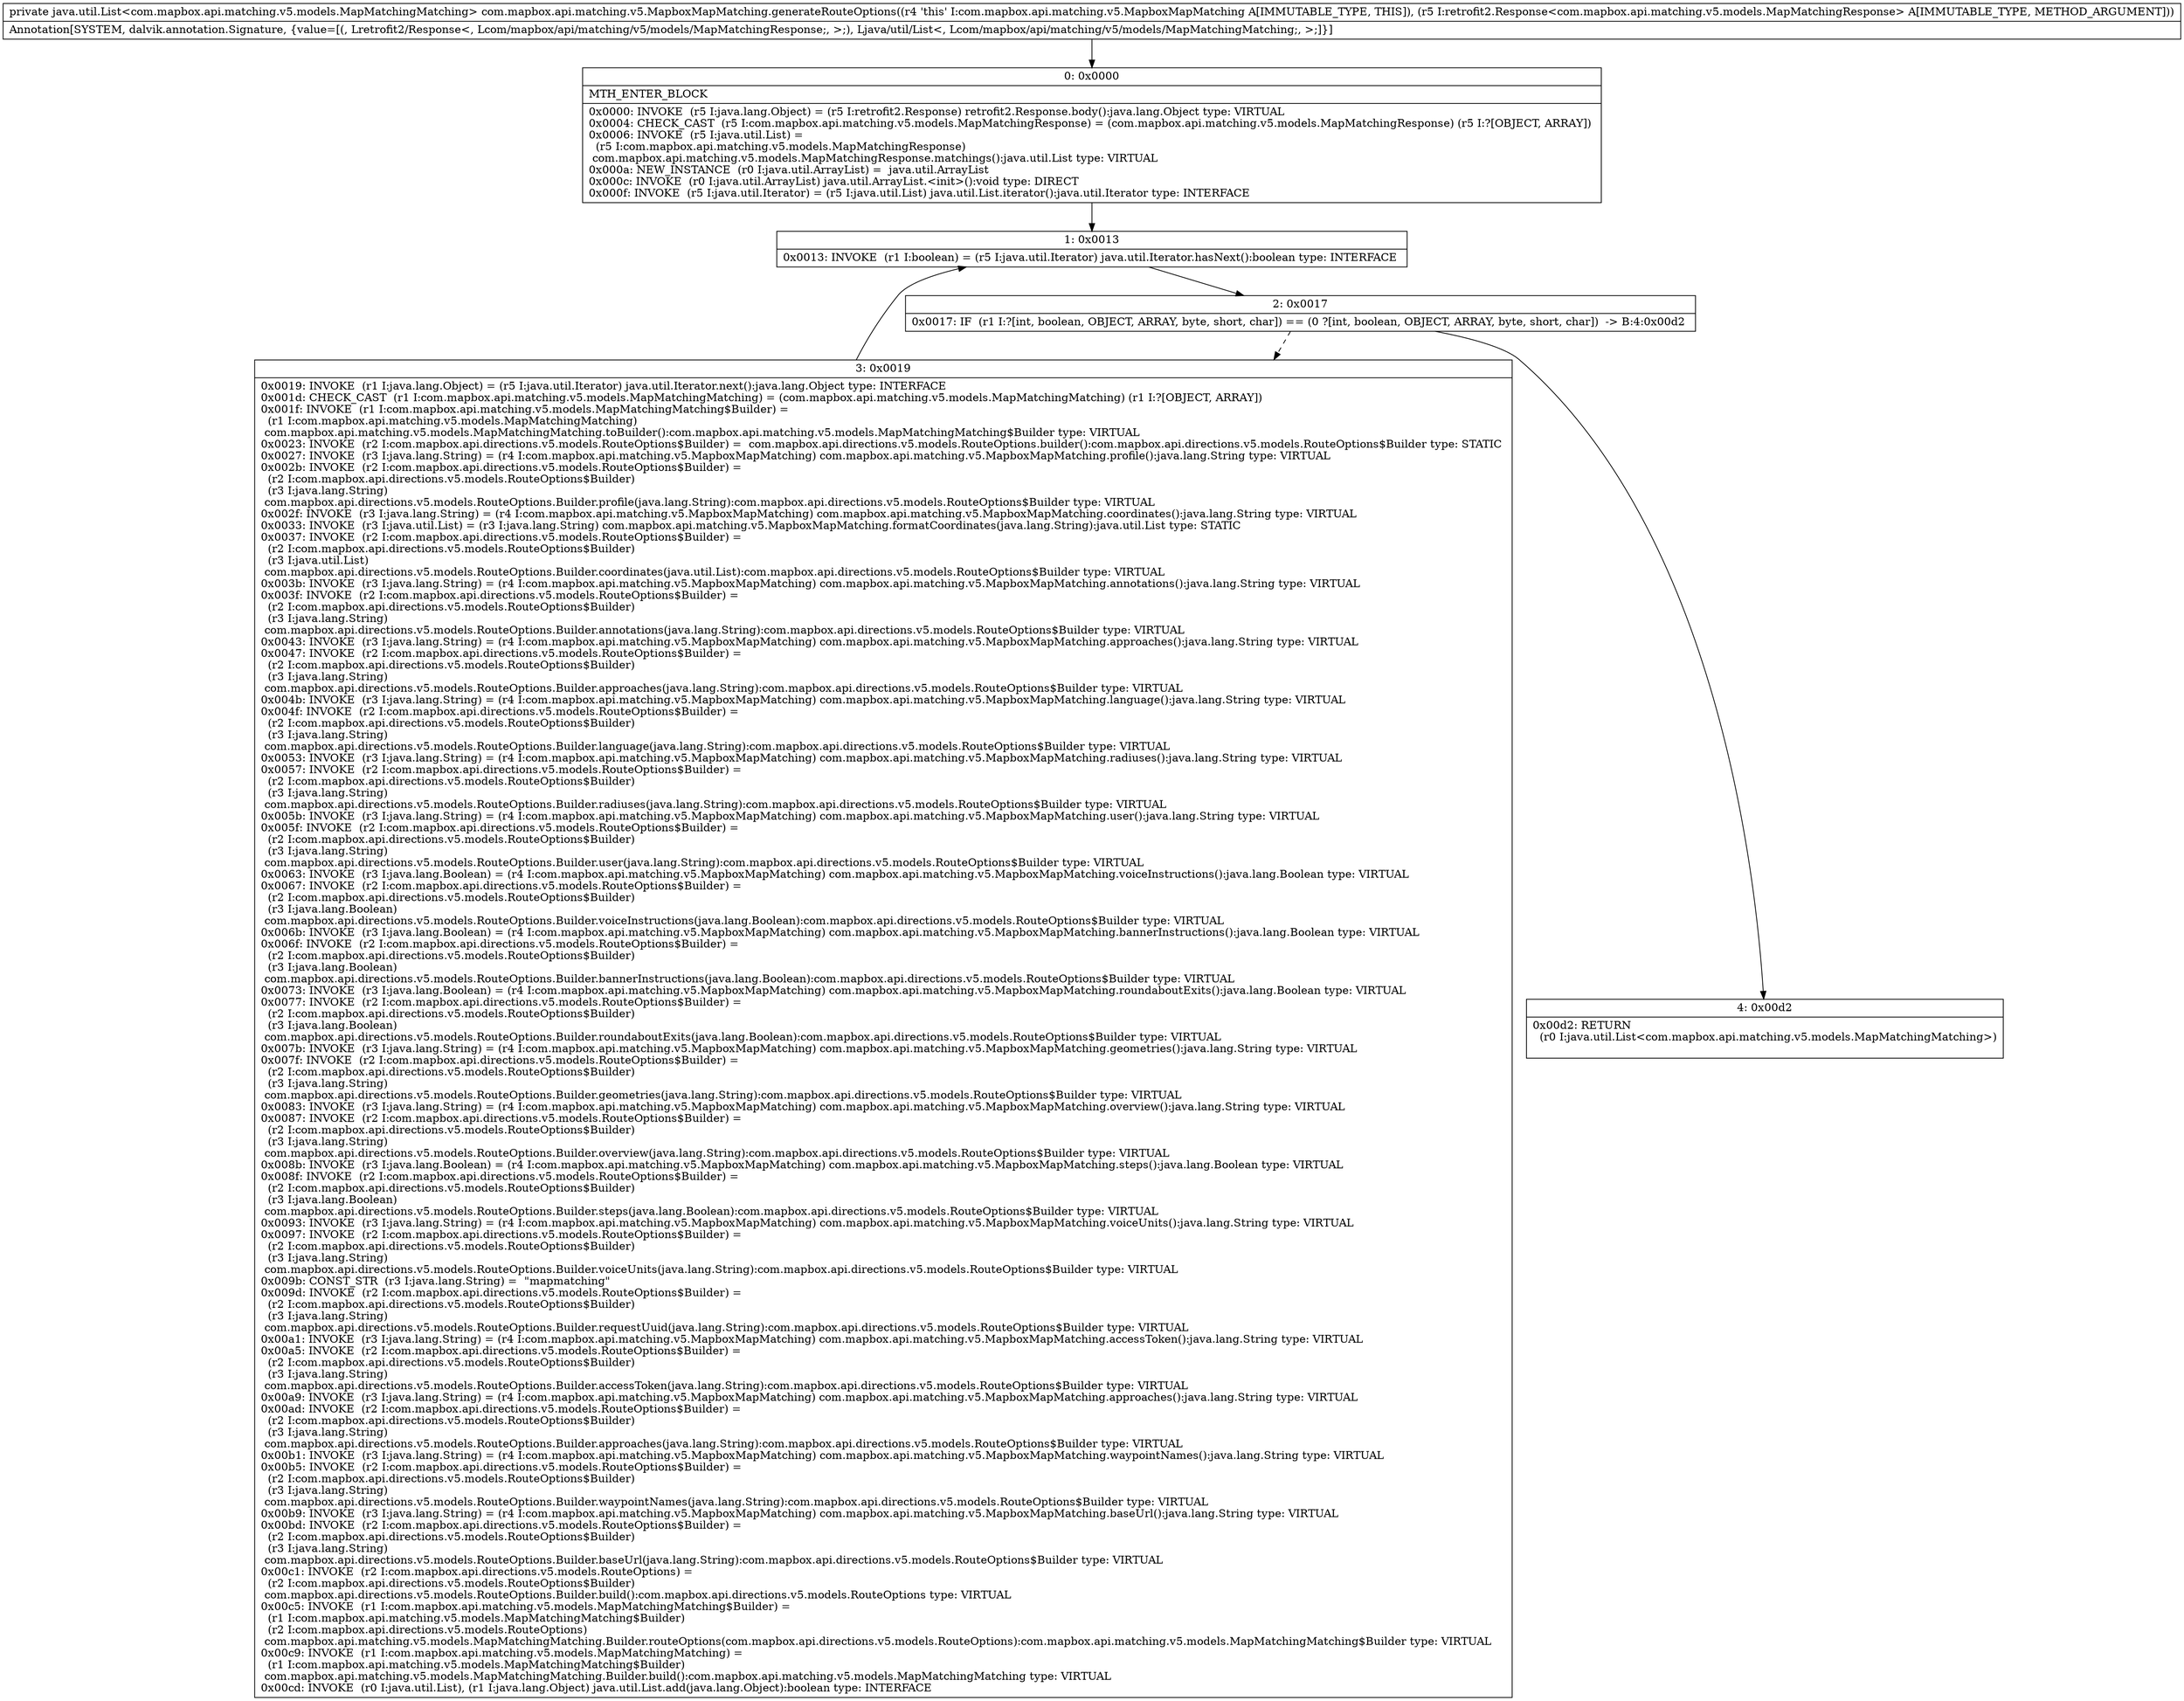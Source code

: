 digraph "CFG forcom.mapbox.api.matching.v5.MapboxMapMatching.generateRouteOptions(Lretrofit2\/Response;)Ljava\/util\/List;" {
Node_0 [shape=record,label="{0\:\ 0x0000|MTH_ENTER_BLOCK\l|0x0000: INVOKE  (r5 I:java.lang.Object) = (r5 I:retrofit2.Response) retrofit2.Response.body():java.lang.Object type: VIRTUAL \l0x0004: CHECK_CAST  (r5 I:com.mapbox.api.matching.v5.models.MapMatchingResponse) = (com.mapbox.api.matching.v5.models.MapMatchingResponse) (r5 I:?[OBJECT, ARRAY]) \l0x0006: INVOKE  (r5 I:java.util.List) = \l  (r5 I:com.mapbox.api.matching.v5.models.MapMatchingResponse)\l com.mapbox.api.matching.v5.models.MapMatchingResponse.matchings():java.util.List type: VIRTUAL \l0x000a: NEW_INSTANCE  (r0 I:java.util.ArrayList) =  java.util.ArrayList \l0x000c: INVOKE  (r0 I:java.util.ArrayList) java.util.ArrayList.\<init\>():void type: DIRECT \l0x000f: INVOKE  (r5 I:java.util.Iterator) = (r5 I:java.util.List) java.util.List.iterator():java.util.Iterator type: INTERFACE \l}"];
Node_1 [shape=record,label="{1\:\ 0x0013|0x0013: INVOKE  (r1 I:boolean) = (r5 I:java.util.Iterator) java.util.Iterator.hasNext():boolean type: INTERFACE \l}"];
Node_2 [shape=record,label="{2\:\ 0x0017|0x0017: IF  (r1 I:?[int, boolean, OBJECT, ARRAY, byte, short, char]) == (0 ?[int, boolean, OBJECT, ARRAY, byte, short, char])  \-\> B:4:0x00d2 \l}"];
Node_3 [shape=record,label="{3\:\ 0x0019|0x0019: INVOKE  (r1 I:java.lang.Object) = (r5 I:java.util.Iterator) java.util.Iterator.next():java.lang.Object type: INTERFACE \l0x001d: CHECK_CAST  (r1 I:com.mapbox.api.matching.v5.models.MapMatchingMatching) = (com.mapbox.api.matching.v5.models.MapMatchingMatching) (r1 I:?[OBJECT, ARRAY]) \l0x001f: INVOKE  (r1 I:com.mapbox.api.matching.v5.models.MapMatchingMatching$Builder) = \l  (r1 I:com.mapbox.api.matching.v5.models.MapMatchingMatching)\l com.mapbox.api.matching.v5.models.MapMatchingMatching.toBuilder():com.mapbox.api.matching.v5.models.MapMatchingMatching$Builder type: VIRTUAL \l0x0023: INVOKE  (r2 I:com.mapbox.api.directions.v5.models.RouteOptions$Builder) =  com.mapbox.api.directions.v5.models.RouteOptions.builder():com.mapbox.api.directions.v5.models.RouteOptions$Builder type: STATIC \l0x0027: INVOKE  (r3 I:java.lang.String) = (r4 I:com.mapbox.api.matching.v5.MapboxMapMatching) com.mapbox.api.matching.v5.MapboxMapMatching.profile():java.lang.String type: VIRTUAL \l0x002b: INVOKE  (r2 I:com.mapbox.api.directions.v5.models.RouteOptions$Builder) = \l  (r2 I:com.mapbox.api.directions.v5.models.RouteOptions$Builder)\l  (r3 I:java.lang.String)\l com.mapbox.api.directions.v5.models.RouteOptions.Builder.profile(java.lang.String):com.mapbox.api.directions.v5.models.RouteOptions$Builder type: VIRTUAL \l0x002f: INVOKE  (r3 I:java.lang.String) = (r4 I:com.mapbox.api.matching.v5.MapboxMapMatching) com.mapbox.api.matching.v5.MapboxMapMatching.coordinates():java.lang.String type: VIRTUAL \l0x0033: INVOKE  (r3 I:java.util.List) = (r3 I:java.lang.String) com.mapbox.api.matching.v5.MapboxMapMatching.formatCoordinates(java.lang.String):java.util.List type: STATIC \l0x0037: INVOKE  (r2 I:com.mapbox.api.directions.v5.models.RouteOptions$Builder) = \l  (r2 I:com.mapbox.api.directions.v5.models.RouteOptions$Builder)\l  (r3 I:java.util.List)\l com.mapbox.api.directions.v5.models.RouteOptions.Builder.coordinates(java.util.List):com.mapbox.api.directions.v5.models.RouteOptions$Builder type: VIRTUAL \l0x003b: INVOKE  (r3 I:java.lang.String) = (r4 I:com.mapbox.api.matching.v5.MapboxMapMatching) com.mapbox.api.matching.v5.MapboxMapMatching.annotations():java.lang.String type: VIRTUAL \l0x003f: INVOKE  (r2 I:com.mapbox.api.directions.v5.models.RouteOptions$Builder) = \l  (r2 I:com.mapbox.api.directions.v5.models.RouteOptions$Builder)\l  (r3 I:java.lang.String)\l com.mapbox.api.directions.v5.models.RouteOptions.Builder.annotations(java.lang.String):com.mapbox.api.directions.v5.models.RouteOptions$Builder type: VIRTUAL \l0x0043: INVOKE  (r3 I:java.lang.String) = (r4 I:com.mapbox.api.matching.v5.MapboxMapMatching) com.mapbox.api.matching.v5.MapboxMapMatching.approaches():java.lang.String type: VIRTUAL \l0x0047: INVOKE  (r2 I:com.mapbox.api.directions.v5.models.RouteOptions$Builder) = \l  (r2 I:com.mapbox.api.directions.v5.models.RouteOptions$Builder)\l  (r3 I:java.lang.String)\l com.mapbox.api.directions.v5.models.RouteOptions.Builder.approaches(java.lang.String):com.mapbox.api.directions.v5.models.RouteOptions$Builder type: VIRTUAL \l0x004b: INVOKE  (r3 I:java.lang.String) = (r4 I:com.mapbox.api.matching.v5.MapboxMapMatching) com.mapbox.api.matching.v5.MapboxMapMatching.language():java.lang.String type: VIRTUAL \l0x004f: INVOKE  (r2 I:com.mapbox.api.directions.v5.models.RouteOptions$Builder) = \l  (r2 I:com.mapbox.api.directions.v5.models.RouteOptions$Builder)\l  (r3 I:java.lang.String)\l com.mapbox.api.directions.v5.models.RouteOptions.Builder.language(java.lang.String):com.mapbox.api.directions.v5.models.RouteOptions$Builder type: VIRTUAL \l0x0053: INVOKE  (r3 I:java.lang.String) = (r4 I:com.mapbox.api.matching.v5.MapboxMapMatching) com.mapbox.api.matching.v5.MapboxMapMatching.radiuses():java.lang.String type: VIRTUAL \l0x0057: INVOKE  (r2 I:com.mapbox.api.directions.v5.models.RouteOptions$Builder) = \l  (r2 I:com.mapbox.api.directions.v5.models.RouteOptions$Builder)\l  (r3 I:java.lang.String)\l com.mapbox.api.directions.v5.models.RouteOptions.Builder.radiuses(java.lang.String):com.mapbox.api.directions.v5.models.RouteOptions$Builder type: VIRTUAL \l0x005b: INVOKE  (r3 I:java.lang.String) = (r4 I:com.mapbox.api.matching.v5.MapboxMapMatching) com.mapbox.api.matching.v5.MapboxMapMatching.user():java.lang.String type: VIRTUAL \l0x005f: INVOKE  (r2 I:com.mapbox.api.directions.v5.models.RouteOptions$Builder) = \l  (r2 I:com.mapbox.api.directions.v5.models.RouteOptions$Builder)\l  (r3 I:java.lang.String)\l com.mapbox.api.directions.v5.models.RouteOptions.Builder.user(java.lang.String):com.mapbox.api.directions.v5.models.RouteOptions$Builder type: VIRTUAL \l0x0063: INVOKE  (r3 I:java.lang.Boolean) = (r4 I:com.mapbox.api.matching.v5.MapboxMapMatching) com.mapbox.api.matching.v5.MapboxMapMatching.voiceInstructions():java.lang.Boolean type: VIRTUAL \l0x0067: INVOKE  (r2 I:com.mapbox.api.directions.v5.models.RouteOptions$Builder) = \l  (r2 I:com.mapbox.api.directions.v5.models.RouteOptions$Builder)\l  (r3 I:java.lang.Boolean)\l com.mapbox.api.directions.v5.models.RouteOptions.Builder.voiceInstructions(java.lang.Boolean):com.mapbox.api.directions.v5.models.RouteOptions$Builder type: VIRTUAL \l0x006b: INVOKE  (r3 I:java.lang.Boolean) = (r4 I:com.mapbox.api.matching.v5.MapboxMapMatching) com.mapbox.api.matching.v5.MapboxMapMatching.bannerInstructions():java.lang.Boolean type: VIRTUAL \l0x006f: INVOKE  (r2 I:com.mapbox.api.directions.v5.models.RouteOptions$Builder) = \l  (r2 I:com.mapbox.api.directions.v5.models.RouteOptions$Builder)\l  (r3 I:java.lang.Boolean)\l com.mapbox.api.directions.v5.models.RouteOptions.Builder.bannerInstructions(java.lang.Boolean):com.mapbox.api.directions.v5.models.RouteOptions$Builder type: VIRTUAL \l0x0073: INVOKE  (r3 I:java.lang.Boolean) = (r4 I:com.mapbox.api.matching.v5.MapboxMapMatching) com.mapbox.api.matching.v5.MapboxMapMatching.roundaboutExits():java.lang.Boolean type: VIRTUAL \l0x0077: INVOKE  (r2 I:com.mapbox.api.directions.v5.models.RouteOptions$Builder) = \l  (r2 I:com.mapbox.api.directions.v5.models.RouteOptions$Builder)\l  (r3 I:java.lang.Boolean)\l com.mapbox.api.directions.v5.models.RouteOptions.Builder.roundaboutExits(java.lang.Boolean):com.mapbox.api.directions.v5.models.RouteOptions$Builder type: VIRTUAL \l0x007b: INVOKE  (r3 I:java.lang.String) = (r4 I:com.mapbox.api.matching.v5.MapboxMapMatching) com.mapbox.api.matching.v5.MapboxMapMatching.geometries():java.lang.String type: VIRTUAL \l0x007f: INVOKE  (r2 I:com.mapbox.api.directions.v5.models.RouteOptions$Builder) = \l  (r2 I:com.mapbox.api.directions.v5.models.RouteOptions$Builder)\l  (r3 I:java.lang.String)\l com.mapbox.api.directions.v5.models.RouteOptions.Builder.geometries(java.lang.String):com.mapbox.api.directions.v5.models.RouteOptions$Builder type: VIRTUAL \l0x0083: INVOKE  (r3 I:java.lang.String) = (r4 I:com.mapbox.api.matching.v5.MapboxMapMatching) com.mapbox.api.matching.v5.MapboxMapMatching.overview():java.lang.String type: VIRTUAL \l0x0087: INVOKE  (r2 I:com.mapbox.api.directions.v5.models.RouteOptions$Builder) = \l  (r2 I:com.mapbox.api.directions.v5.models.RouteOptions$Builder)\l  (r3 I:java.lang.String)\l com.mapbox.api.directions.v5.models.RouteOptions.Builder.overview(java.lang.String):com.mapbox.api.directions.v5.models.RouteOptions$Builder type: VIRTUAL \l0x008b: INVOKE  (r3 I:java.lang.Boolean) = (r4 I:com.mapbox.api.matching.v5.MapboxMapMatching) com.mapbox.api.matching.v5.MapboxMapMatching.steps():java.lang.Boolean type: VIRTUAL \l0x008f: INVOKE  (r2 I:com.mapbox.api.directions.v5.models.RouteOptions$Builder) = \l  (r2 I:com.mapbox.api.directions.v5.models.RouteOptions$Builder)\l  (r3 I:java.lang.Boolean)\l com.mapbox.api.directions.v5.models.RouteOptions.Builder.steps(java.lang.Boolean):com.mapbox.api.directions.v5.models.RouteOptions$Builder type: VIRTUAL \l0x0093: INVOKE  (r3 I:java.lang.String) = (r4 I:com.mapbox.api.matching.v5.MapboxMapMatching) com.mapbox.api.matching.v5.MapboxMapMatching.voiceUnits():java.lang.String type: VIRTUAL \l0x0097: INVOKE  (r2 I:com.mapbox.api.directions.v5.models.RouteOptions$Builder) = \l  (r2 I:com.mapbox.api.directions.v5.models.RouteOptions$Builder)\l  (r3 I:java.lang.String)\l com.mapbox.api.directions.v5.models.RouteOptions.Builder.voiceUnits(java.lang.String):com.mapbox.api.directions.v5.models.RouteOptions$Builder type: VIRTUAL \l0x009b: CONST_STR  (r3 I:java.lang.String) =  \"mapmatching\" \l0x009d: INVOKE  (r2 I:com.mapbox.api.directions.v5.models.RouteOptions$Builder) = \l  (r2 I:com.mapbox.api.directions.v5.models.RouteOptions$Builder)\l  (r3 I:java.lang.String)\l com.mapbox.api.directions.v5.models.RouteOptions.Builder.requestUuid(java.lang.String):com.mapbox.api.directions.v5.models.RouteOptions$Builder type: VIRTUAL \l0x00a1: INVOKE  (r3 I:java.lang.String) = (r4 I:com.mapbox.api.matching.v5.MapboxMapMatching) com.mapbox.api.matching.v5.MapboxMapMatching.accessToken():java.lang.String type: VIRTUAL \l0x00a5: INVOKE  (r2 I:com.mapbox.api.directions.v5.models.RouteOptions$Builder) = \l  (r2 I:com.mapbox.api.directions.v5.models.RouteOptions$Builder)\l  (r3 I:java.lang.String)\l com.mapbox.api.directions.v5.models.RouteOptions.Builder.accessToken(java.lang.String):com.mapbox.api.directions.v5.models.RouteOptions$Builder type: VIRTUAL \l0x00a9: INVOKE  (r3 I:java.lang.String) = (r4 I:com.mapbox.api.matching.v5.MapboxMapMatching) com.mapbox.api.matching.v5.MapboxMapMatching.approaches():java.lang.String type: VIRTUAL \l0x00ad: INVOKE  (r2 I:com.mapbox.api.directions.v5.models.RouteOptions$Builder) = \l  (r2 I:com.mapbox.api.directions.v5.models.RouteOptions$Builder)\l  (r3 I:java.lang.String)\l com.mapbox.api.directions.v5.models.RouteOptions.Builder.approaches(java.lang.String):com.mapbox.api.directions.v5.models.RouteOptions$Builder type: VIRTUAL \l0x00b1: INVOKE  (r3 I:java.lang.String) = (r4 I:com.mapbox.api.matching.v5.MapboxMapMatching) com.mapbox.api.matching.v5.MapboxMapMatching.waypointNames():java.lang.String type: VIRTUAL \l0x00b5: INVOKE  (r2 I:com.mapbox.api.directions.v5.models.RouteOptions$Builder) = \l  (r2 I:com.mapbox.api.directions.v5.models.RouteOptions$Builder)\l  (r3 I:java.lang.String)\l com.mapbox.api.directions.v5.models.RouteOptions.Builder.waypointNames(java.lang.String):com.mapbox.api.directions.v5.models.RouteOptions$Builder type: VIRTUAL \l0x00b9: INVOKE  (r3 I:java.lang.String) = (r4 I:com.mapbox.api.matching.v5.MapboxMapMatching) com.mapbox.api.matching.v5.MapboxMapMatching.baseUrl():java.lang.String type: VIRTUAL \l0x00bd: INVOKE  (r2 I:com.mapbox.api.directions.v5.models.RouteOptions$Builder) = \l  (r2 I:com.mapbox.api.directions.v5.models.RouteOptions$Builder)\l  (r3 I:java.lang.String)\l com.mapbox.api.directions.v5.models.RouteOptions.Builder.baseUrl(java.lang.String):com.mapbox.api.directions.v5.models.RouteOptions$Builder type: VIRTUAL \l0x00c1: INVOKE  (r2 I:com.mapbox.api.directions.v5.models.RouteOptions) = \l  (r2 I:com.mapbox.api.directions.v5.models.RouteOptions$Builder)\l com.mapbox.api.directions.v5.models.RouteOptions.Builder.build():com.mapbox.api.directions.v5.models.RouteOptions type: VIRTUAL \l0x00c5: INVOKE  (r1 I:com.mapbox.api.matching.v5.models.MapMatchingMatching$Builder) = \l  (r1 I:com.mapbox.api.matching.v5.models.MapMatchingMatching$Builder)\l  (r2 I:com.mapbox.api.directions.v5.models.RouteOptions)\l com.mapbox.api.matching.v5.models.MapMatchingMatching.Builder.routeOptions(com.mapbox.api.directions.v5.models.RouteOptions):com.mapbox.api.matching.v5.models.MapMatchingMatching$Builder type: VIRTUAL \l0x00c9: INVOKE  (r1 I:com.mapbox.api.matching.v5.models.MapMatchingMatching) = \l  (r1 I:com.mapbox.api.matching.v5.models.MapMatchingMatching$Builder)\l com.mapbox.api.matching.v5.models.MapMatchingMatching.Builder.build():com.mapbox.api.matching.v5.models.MapMatchingMatching type: VIRTUAL \l0x00cd: INVOKE  (r0 I:java.util.List), (r1 I:java.lang.Object) java.util.List.add(java.lang.Object):boolean type: INTERFACE \l}"];
Node_4 [shape=record,label="{4\:\ 0x00d2|0x00d2: RETURN  \l  (r0 I:java.util.List\<com.mapbox.api.matching.v5.models.MapMatchingMatching\>)\l \l}"];
MethodNode[shape=record,label="{private java.util.List\<com.mapbox.api.matching.v5.models.MapMatchingMatching\> com.mapbox.api.matching.v5.MapboxMapMatching.generateRouteOptions((r4 'this' I:com.mapbox.api.matching.v5.MapboxMapMatching A[IMMUTABLE_TYPE, THIS]), (r5 I:retrofit2.Response\<com.mapbox.api.matching.v5.models.MapMatchingResponse\> A[IMMUTABLE_TYPE, METHOD_ARGUMENT]))  | Annotation[SYSTEM, dalvik.annotation.Signature, \{value=[(, Lretrofit2\/Response\<, Lcom\/mapbox\/api\/matching\/v5\/models\/MapMatchingResponse;, \>;), Ljava\/util\/List\<, Lcom\/mapbox\/api\/matching\/v5\/models\/MapMatchingMatching;, \>;]\}]\l}"];
MethodNode -> Node_0;
Node_0 -> Node_1;
Node_1 -> Node_2;
Node_2 -> Node_3[style=dashed];
Node_2 -> Node_4;
Node_3 -> Node_1;
}

